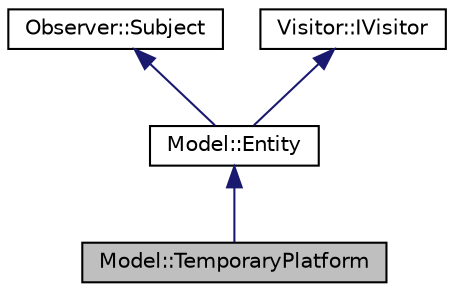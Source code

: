 digraph "Model::TemporaryPlatform"
    {
    // LATEX_PDF_SIZE
  bgcolor = "transparent";
edge [fontname = "Helvetica",fontsize = "10",labelfontname = "Helvetica",labelfontsize = "10"];
node [fontname = "Helvetica",fontsize = "10",shape = record];
Node1 [label = "Model::TemporaryPlatform",height = 0.2,width = 0.4,color = "black", fillcolor = "grey75", style = "filled", fontcolor = "black",tooltip = "Class for Temporary Platform object."];
Node2 -> Node1 [dir = "back",color = "midnightblue",fontsize = "10",style = "solid",fontname = "Helvetica"];
Node2 [label = "Model::Entity",height = 0.2,width = 0.4,color = "black",URL = "$class_model_1_1_entity.html",tooltip = "Class for Entity object."];
Node3 -> Node2 [dir = "back",color = "midnightblue",fontsize = "10",style = "solid",fontname = "Helvetica"];
Node3 [label = "Observer::Subject",height = 0.2,width = 0.4,color = "black",URL = "$class_observer_1_1_subject.html",tooltip = "Class for Subject / Observable of observer pattern."];
Node4 -> Node2 [dir = "back",color = "midnightblue",fontsize = "10",style = "solid",fontname = "Helvetica"];
Node4 [label = "Visitor::IVisitor",height = 0.2,width = 0.4,color = "black",URL = "$class_visitor_1_1_i_visitor.html",tooltip = "Class for abstract Visitor."];
}
